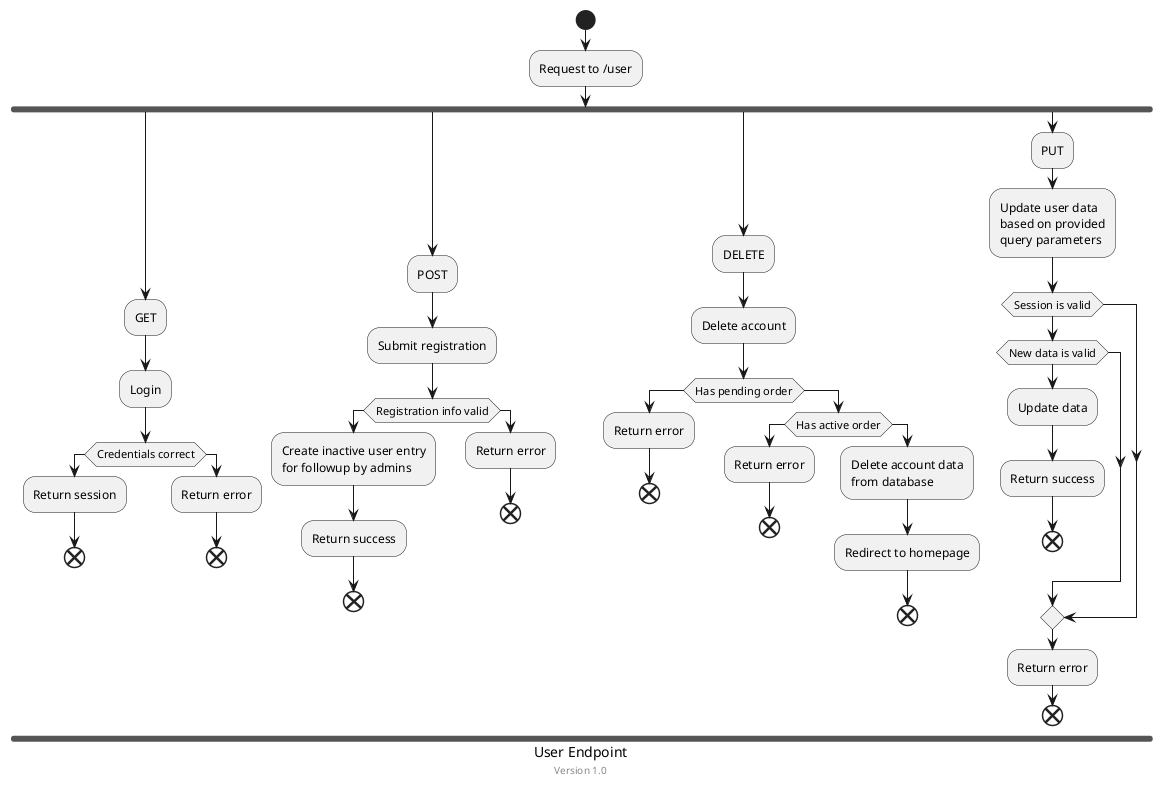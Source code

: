 @startuml

caption User Endpoint
center footer Version 1.0

start

:Request to /user;

fork
:GET;
:Login;
if (Credentials correct) then
:Return session;
end
else
:Return error;
end
endif
fork again
:POST;
:Submit registration;
if (Registration info valid) then
:Create inactive user entry
for followup by admins;
:Return success;
end
else
:Return error;
end
endif
fork again
:DELETE;
:Delete account;
if (Has pending order) then
:Return error;
end
else
if (Has active order) then
:Return error;
end
else
:Delete account data
from database;
:Redirect to homepage;
end
endif
endif
fork again
:PUT;
:Update user data
based on provided
query parameters;
if (Session is valid) then
if (New data is valid) then
:Update data;
:Return success;
end
endif
endif
:Return error;
end

@enduml
